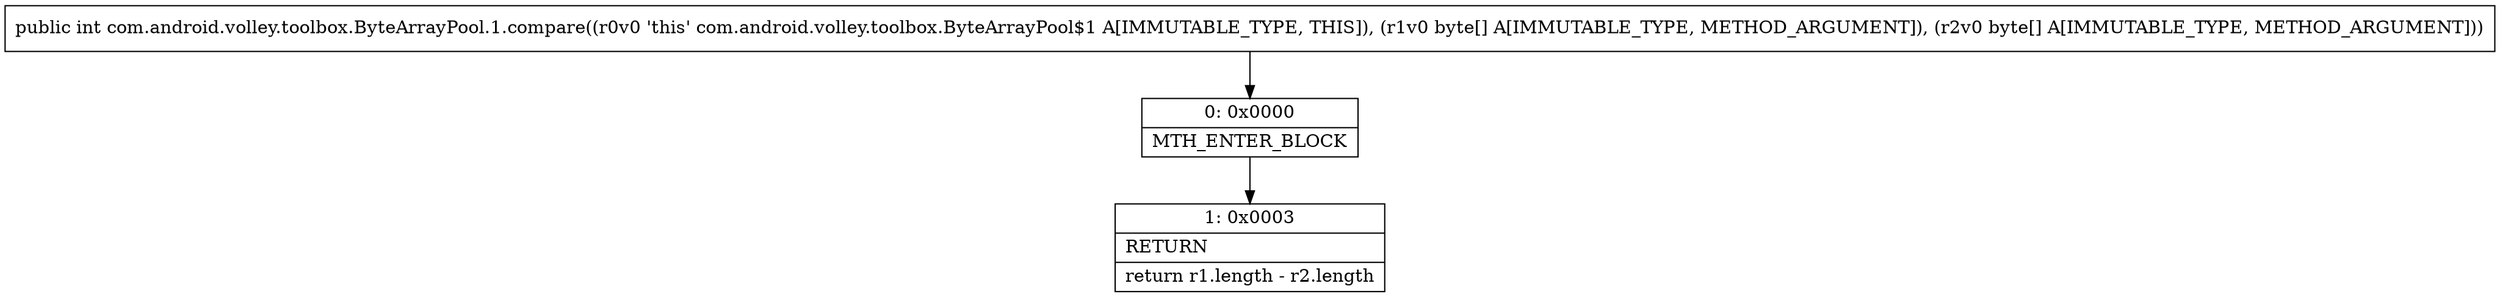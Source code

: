 digraph "CFG forcom.android.volley.toolbox.ByteArrayPool.1.compare([B[B)I" {
Node_0 [shape=record,label="{0\:\ 0x0000|MTH_ENTER_BLOCK\l}"];
Node_1 [shape=record,label="{1\:\ 0x0003|RETURN\l|return r1.length \- r2.length\l}"];
MethodNode[shape=record,label="{public int com.android.volley.toolbox.ByteArrayPool.1.compare((r0v0 'this' com.android.volley.toolbox.ByteArrayPool$1 A[IMMUTABLE_TYPE, THIS]), (r1v0 byte[] A[IMMUTABLE_TYPE, METHOD_ARGUMENT]), (r2v0 byte[] A[IMMUTABLE_TYPE, METHOD_ARGUMENT])) }"];
MethodNode -> Node_0;
Node_0 -> Node_1;
}


